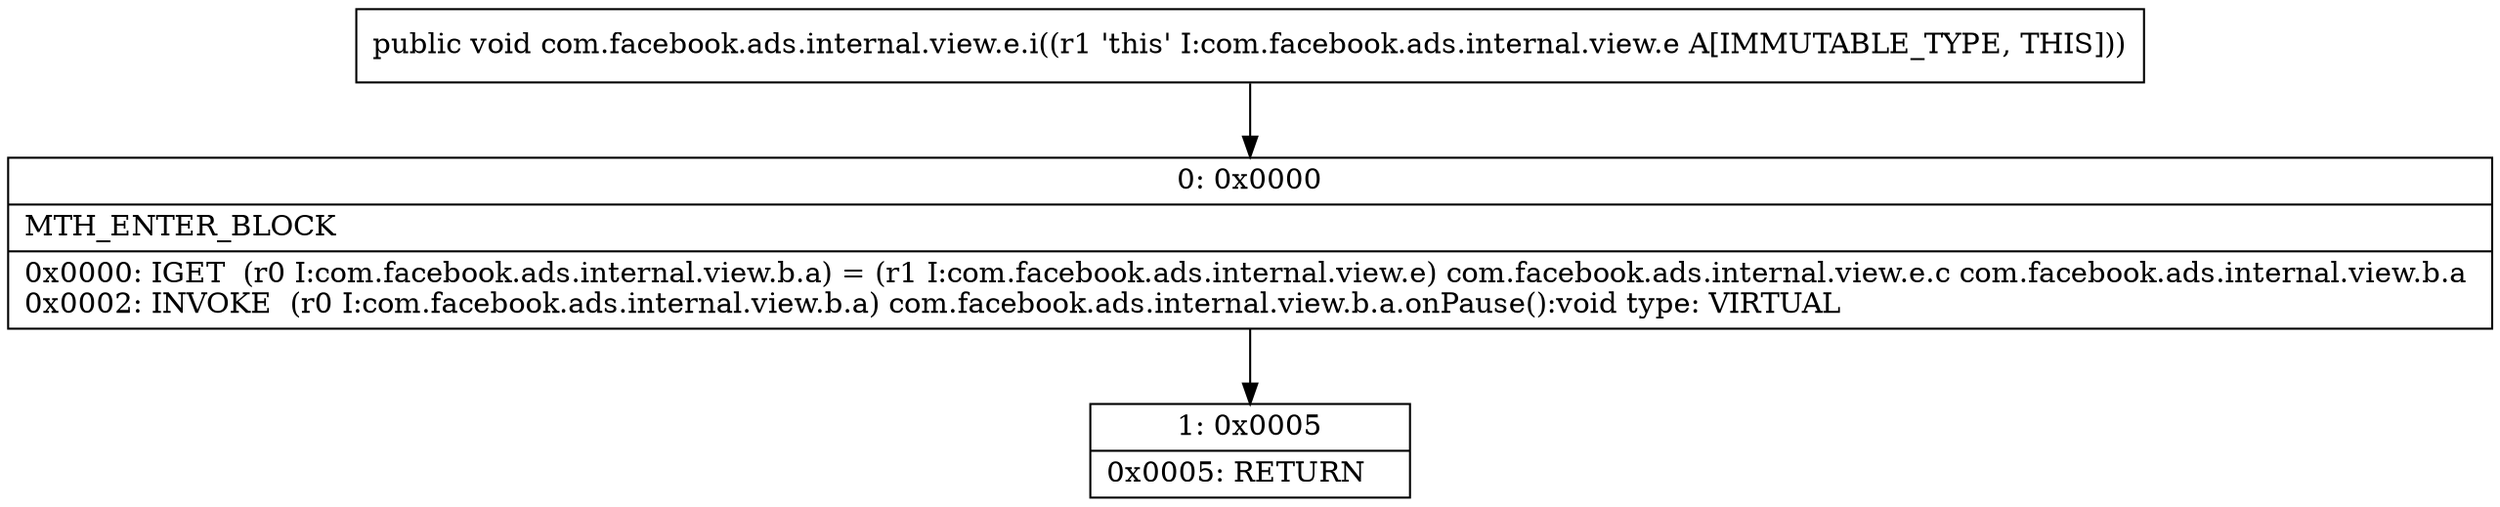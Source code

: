 digraph "CFG forcom.facebook.ads.internal.view.e.i()V" {
Node_0 [shape=record,label="{0\:\ 0x0000|MTH_ENTER_BLOCK\l|0x0000: IGET  (r0 I:com.facebook.ads.internal.view.b.a) = (r1 I:com.facebook.ads.internal.view.e) com.facebook.ads.internal.view.e.c com.facebook.ads.internal.view.b.a \l0x0002: INVOKE  (r0 I:com.facebook.ads.internal.view.b.a) com.facebook.ads.internal.view.b.a.onPause():void type: VIRTUAL \l}"];
Node_1 [shape=record,label="{1\:\ 0x0005|0x0005: RETURN   \l}"];
MethodNode[shape=record,label="{public void com.facebook.ads.internal.view.e.i((r1 'this' I:com.facebook.ads.internal.view.e A[IMMUTABLE_TYPE, THIS])) }"];
MethodNode -> Node_0;
Node_0 -> Node_1;
}

